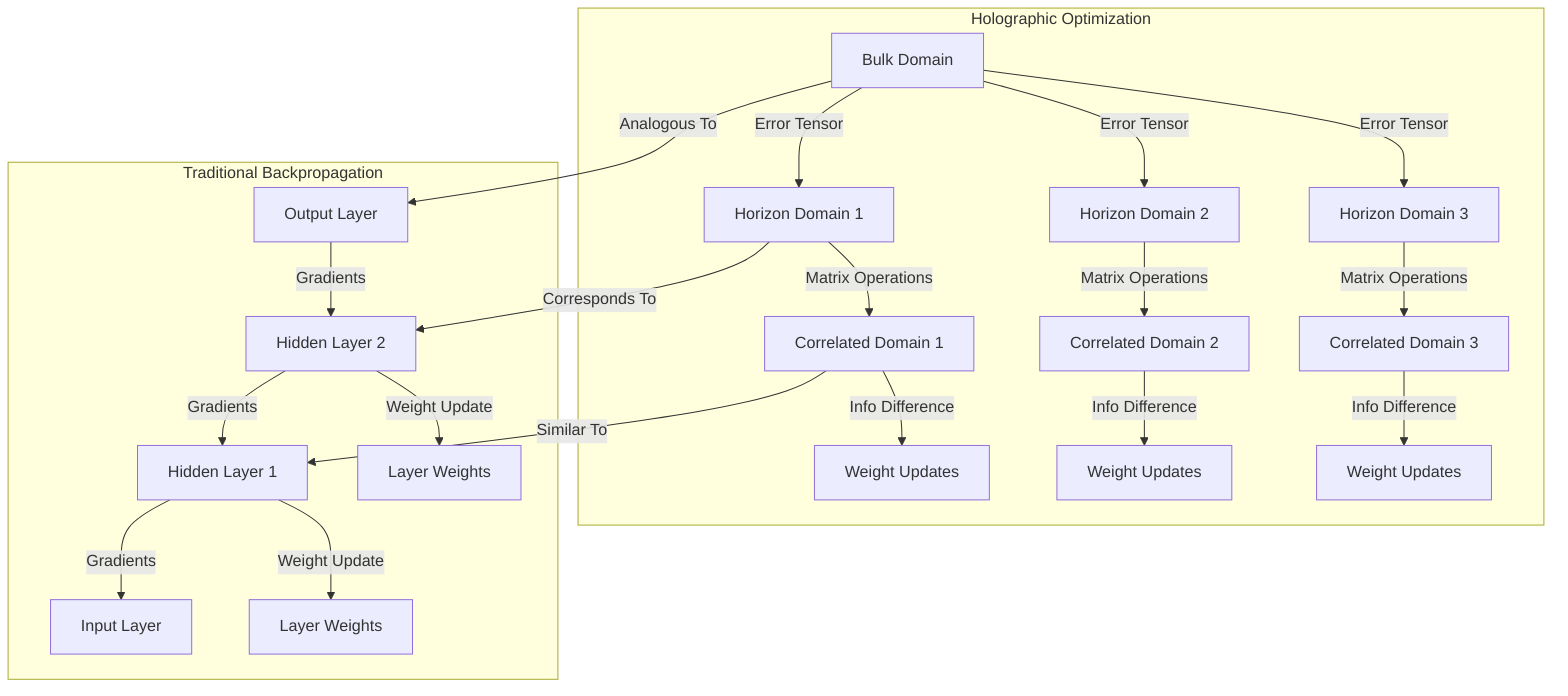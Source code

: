 graph TD
    subgraph Holographic["Holographic Optimization"]
        B[Bulk Domain] --> |Error Tensor| H1[Horizon Domain 1]
        B --> |Error Tensor| H2[Horizon Domain 2]
        B --> |Error Tensor| H3[Horizon Domain 3]
        
        H1 --> |Matrix Operations| C1[Correlated Domain 1]
        H2 --> |Matrix Operations| C2[Correlated Domain 2]
        H3 --> |Matrix Operations| C3[Correlated Domain 3]
        
        C1 --> |Info Difference| W1[Weight Updates]
        C2 --> |Info Difference| W2[Weight Updates]
        C3 --> |Info Difference| W3[Weight Updates]
    end

    subgraph Traditional["Traditional Backpropagation"]
        L3[Output Layer] --> |Gradients| L2[Hidden Layer 2]
        L2 --> |Gradients| L1[Hidden Layer 1]
        L1 --> |Gradients| L0[Input Layer]
        
        L2 --> |Weight Update| W4[Layer Weights]
        L1 --> |Weight Update| W5[Layer Weights]
    end

    B --> |Analogous To| L3
    H1 --> |Corresponds To| L2
    C1 --> |Similar To| L1